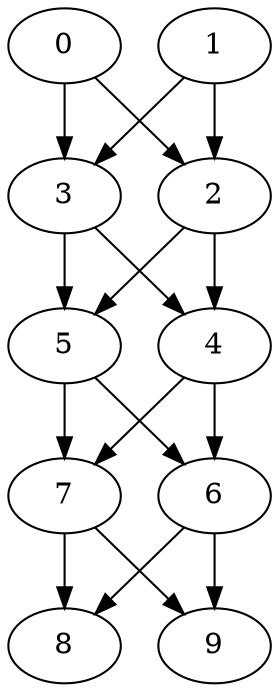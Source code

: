 digraph "Stencil_Nodes_10_CCR_0.10_WeightType_Random#4" {
	graph ["Duplicate states"=0,
		GraphType=Stencil,
		"Max states in OPEN"=0,
		Modes="120000ms; topo-ordered tasks, ; Pruning: task equivalence, fixed order ready list, ; F-value: ; Optimisation: best schedule length (\
SL) optimisation on equal, ",
		NumberOfTasks=10,
		"Pruned using list schedule length"=1,
		"States removed from OPEN"=0,
		TargetSystem="Homogeneous-6",
		"Time to schedule (ms)"=100,
		"Total idle time"=120,
		"Total schedule length"=612,
		"Total sequential time"=1042,
		"Total states created"=2
	];
	0	["Finish time"=149,
		Processor=0,
		"Start time"=0,
		Weight=149];
	3	["Finish time"=232,
		Processor=0,
		"Start time"=149,
		Weight=83];
	0 -> 3	[Weight=6];
	2	["Finish time"=204,
		Processor=1,
		"Start time"=154,
		Weight=50];
	0 -> 2	[Weight=5];
	1	["Finish time"=132,
		Processor=1,
		"Start time"=0,
		Weight=132];
	1 -> 3	[Weight=5];
	1 -> 2	[Weight=3];
	5	["Finish time"=348,
		Processor=0,
		"Start time"=232,
		Weight=116];
	3 -> 5	[Weight=10];
	4	["Finish time"=324,
		Processor=1,
		"Start time"=241,
		Weight=83];
	3 -> 4	[Weight=9];
	2 -> 5	[Weight=9];
	2 -> 4	[Weight=2];
	7	["Finish time"=513,
		Processor=0,
		"Start time"=348,
		Weight=165];
	5 -> 7	[Weight=4];
	6	["Finish time"=488,
		Processor=1,
		"Start time"=356,
		Weight=132];
	5 -> 6	[Weight=8];
	4 -> 7	[Weight=8];
	4 -> 6	[Weight=8];
	8	["Finish time"=612,
		Processor=0,
		"Start time"=513,
		Weight=99];
	7 -> 8	[Weight=6];
	9	["Finish time"=550,
		Processor=1,
		"Start time"=517,
		Weight=33];
	7 -> 9	[Weight=4];
	6 -> 8	[Weight=9];
	6 -> 9	[Weight=8];
}
